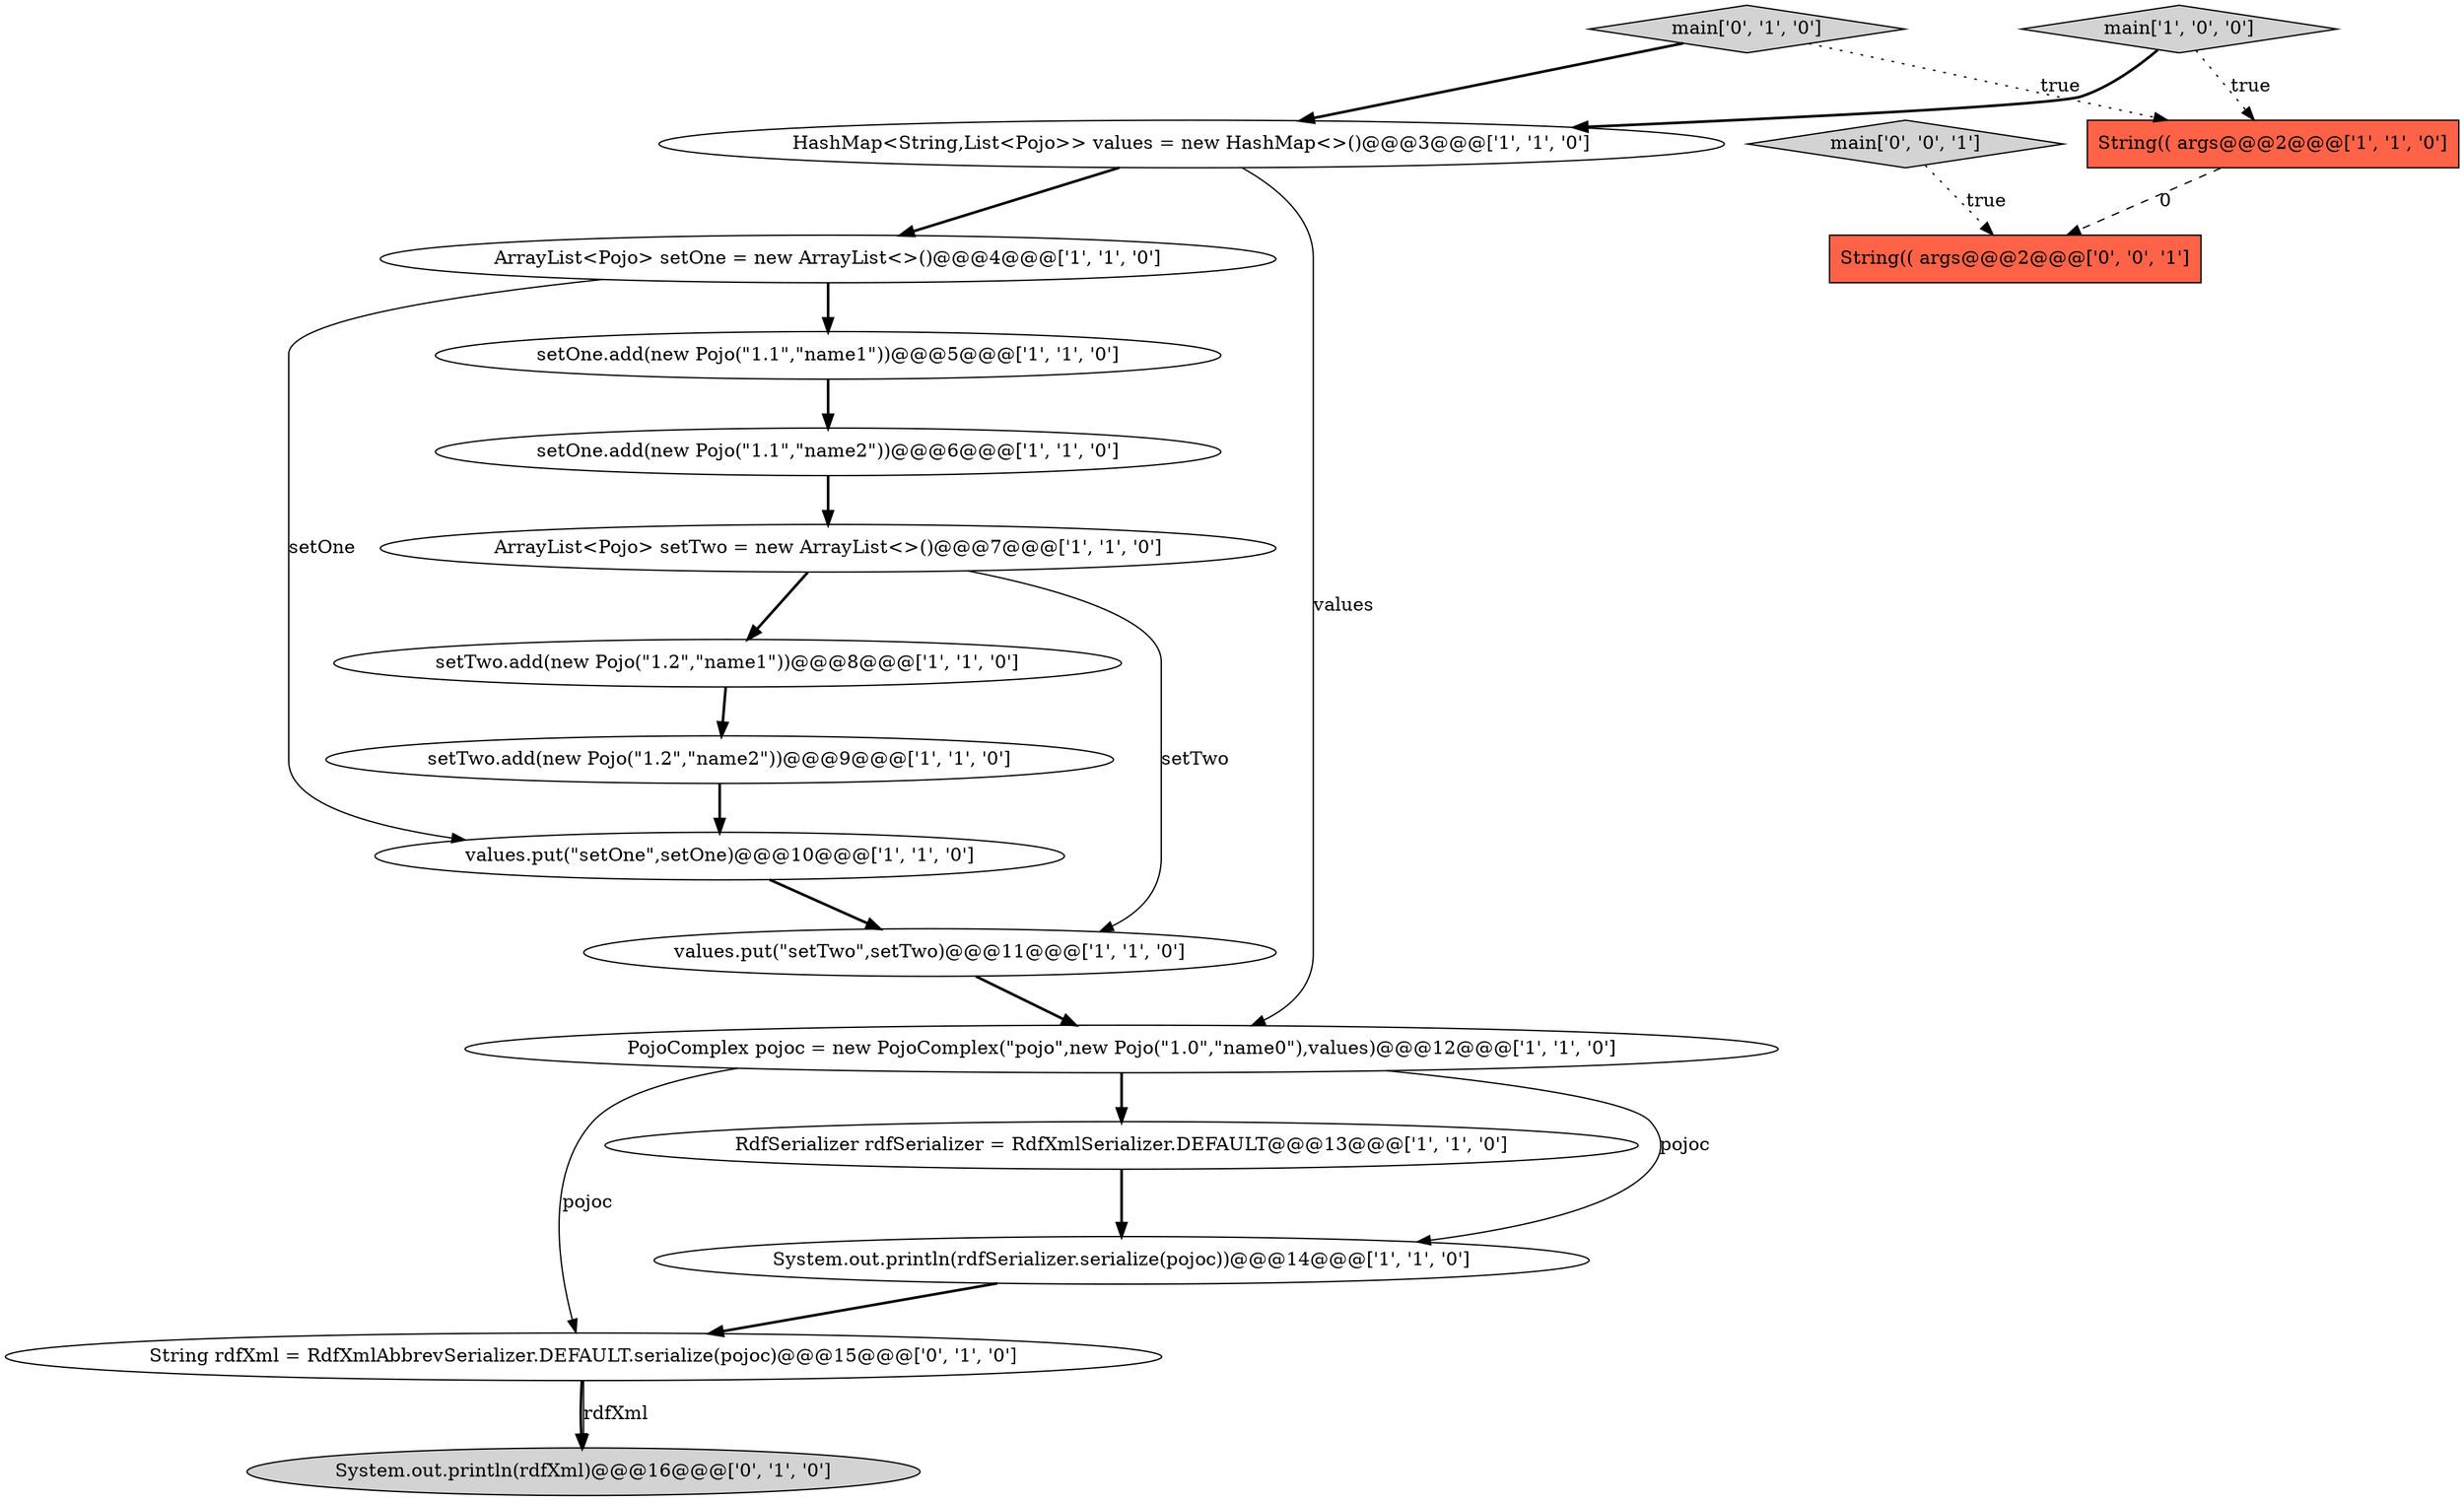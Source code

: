 digraph {
14 [style = filled, label = "main['0', '1', '0']", fillcolor = lightgray, shape = diamond image = "AAA0AAABBB2BBB"];
2 [style = filled, label = "ArrayList<Pojo> setOne = new ArrayList<>()@@@4@@@['1', '1', '0']", fillcolor = white, shape = ellipse image = "AAA0AAABBB1BBB"];
0 [style = filled, label = "PojoComplex pojoc = new PojoComplex(\"pojo\",new Pojo(\"1.0\",\"name0\"),values)@@@12@@@['1', '1', '0']", fillcolor = white, shape = ellipse image = "AAA0AAABBB1BBB"];
9 [style = filled, label = "RdfSerializer rdfSerializer = RdfXmlSerializer.DEFAULT@@@13@@@['1', '1', '0']", fillcolor = white, shape = ellipse image = "AAA0AAABBB1BBB"];
18 [style = filled, label = "String(( args@@@2@@@['0', '0', '1']", fillcolor = tomato, shape = box image = "AAA0AAABBB3BBB"];
17 [style = filled, label = "main['0', '0', '1']", fillcolor = lightgray, shape = diamond image = "AAA0AAABBB3BBB"];
5 [style = filled, label = "ArrayList<Pojo> setTwo = new ArrayList<>()@@@7@@@['1', '1', '0']", fillcolor = white, shape = ellipse image = "AAA0AAABBB1BBB"];
6 [style = filled, label = "setOne.add(new Pojo(\"1.1\",\"name2\"))@@@6@@@['1', '1', '0']", fillcolor = white, shape = ellipse image = "AAA0AAABBB1BBB"];
16 [style = filled, label = "String rdfXml = RdfXmlAbbrevSerializer.DEFAULT.serialize(pojoc)@@@15@@@['0', '1', '0']", fillcolor = white, shape = ellipse image = "AAA1AAABBB2BBB"];
15 [style = filled, label = "System.out.println(rdfXml)@@@16@@@['0', '1', '0']", fillcolor = lightgray, shape = ellipse image = "AAA1AAABBB2BBB"];
8 [style = filled, label = "values.put(\"setOne\",setOne)@@@10@@@['1', '1', '0']", fillcolor = white, shape = ellipse image = "AAA0AAABBB1BBB"];
13 [style = filled, label = "String(( args@@@2@@@['1', '1', '0']", fillcolor = tomato, shape = box image = "AAA0AAABBB1BBB"];
11 [style = filled, label = "main['1', '0', '0']", fillcolor = lightgray, shape = diamond image = "AAA0AAABBB1BBB"];
12 [style = filled, label = "HashMap<String,List<Pojo>> values = new HashMap<>()@@@3@@@['1', '1', '0']", fillcolor = white, shape = ellipse image = "AAA0AAABBB1BBB"];
10 [style = filled, label = "setTwo.add(new Pojo(\"1.2\",\"name1\"))@@@8@@@['1', '1', '0']", fillcolor = white, shape = ellipse image = "AAA0AAABBB1BBB"];
3 [style = filled, label = "setOne.add(new Pojo(\"1.1\",\"name1\"))@@@5@@@['1', '1', '0']", fillcolor = white, shape = ellipse image = "AAA0AAABBB1BBB"];
7 [style = filled, label = "values.put(\"setTwo\",setTwo)@@@11@@@['1', '1', '0']", fillcolor = white, shape = ellipse image = "AAA0AAABBB1BBB"];
1 [style = filled, label = "setTwo.add(new Pojo(\"1.2\",\"name2\"))@@@9@@@['1', '1', '0']", fillcolor = white, shape = ellipse image = "AAA0AAABBB1BBB"];
4 [style = filled, label = "System.out.println(rdfSerializer.serialize(pojoc))@@@14@@@['1', '1', '0']", fillcolor = white, shape = ellipse image = "AAA0AAABBB1BBB"];
17->18 [style = dotted, label="true"];
2->8 [style = solid, label="setOne"];
13->18 [style = dashed, label="0"];
11->12 [style = bold, label=""];
9->4 [style = bold, label=""];
4->16 [style = bold, label=""];
12->2 [style = bold, label=""];
1->8 [style = bold, label=""];
0->9 [style = bold, label=""];
16->15 [style = bold, label=""];
16->15 [style = solid, label="rdfXml"];
14->12 [style = bold, label=""];
5->10 [style = bold, label=""];
2->3 [style = bold, label=""];
3->6 [style = bold, label=""];
10->1 [style = bold, label=""];
12->0 [style = solid, label="values"];
0->4 [style = solid, label="pojoc"];
14->13 [style = dotted, label="true"];
5->7 [style = solid, label="setTwo"];
7->0 [style = bold, label=""];
0->16 [style = solid, label="pojoc"];
6->5 [style = bold, label=""];
8->7 [style = bold, label=""];
11->13 [style = dotted, label="true"];
}
